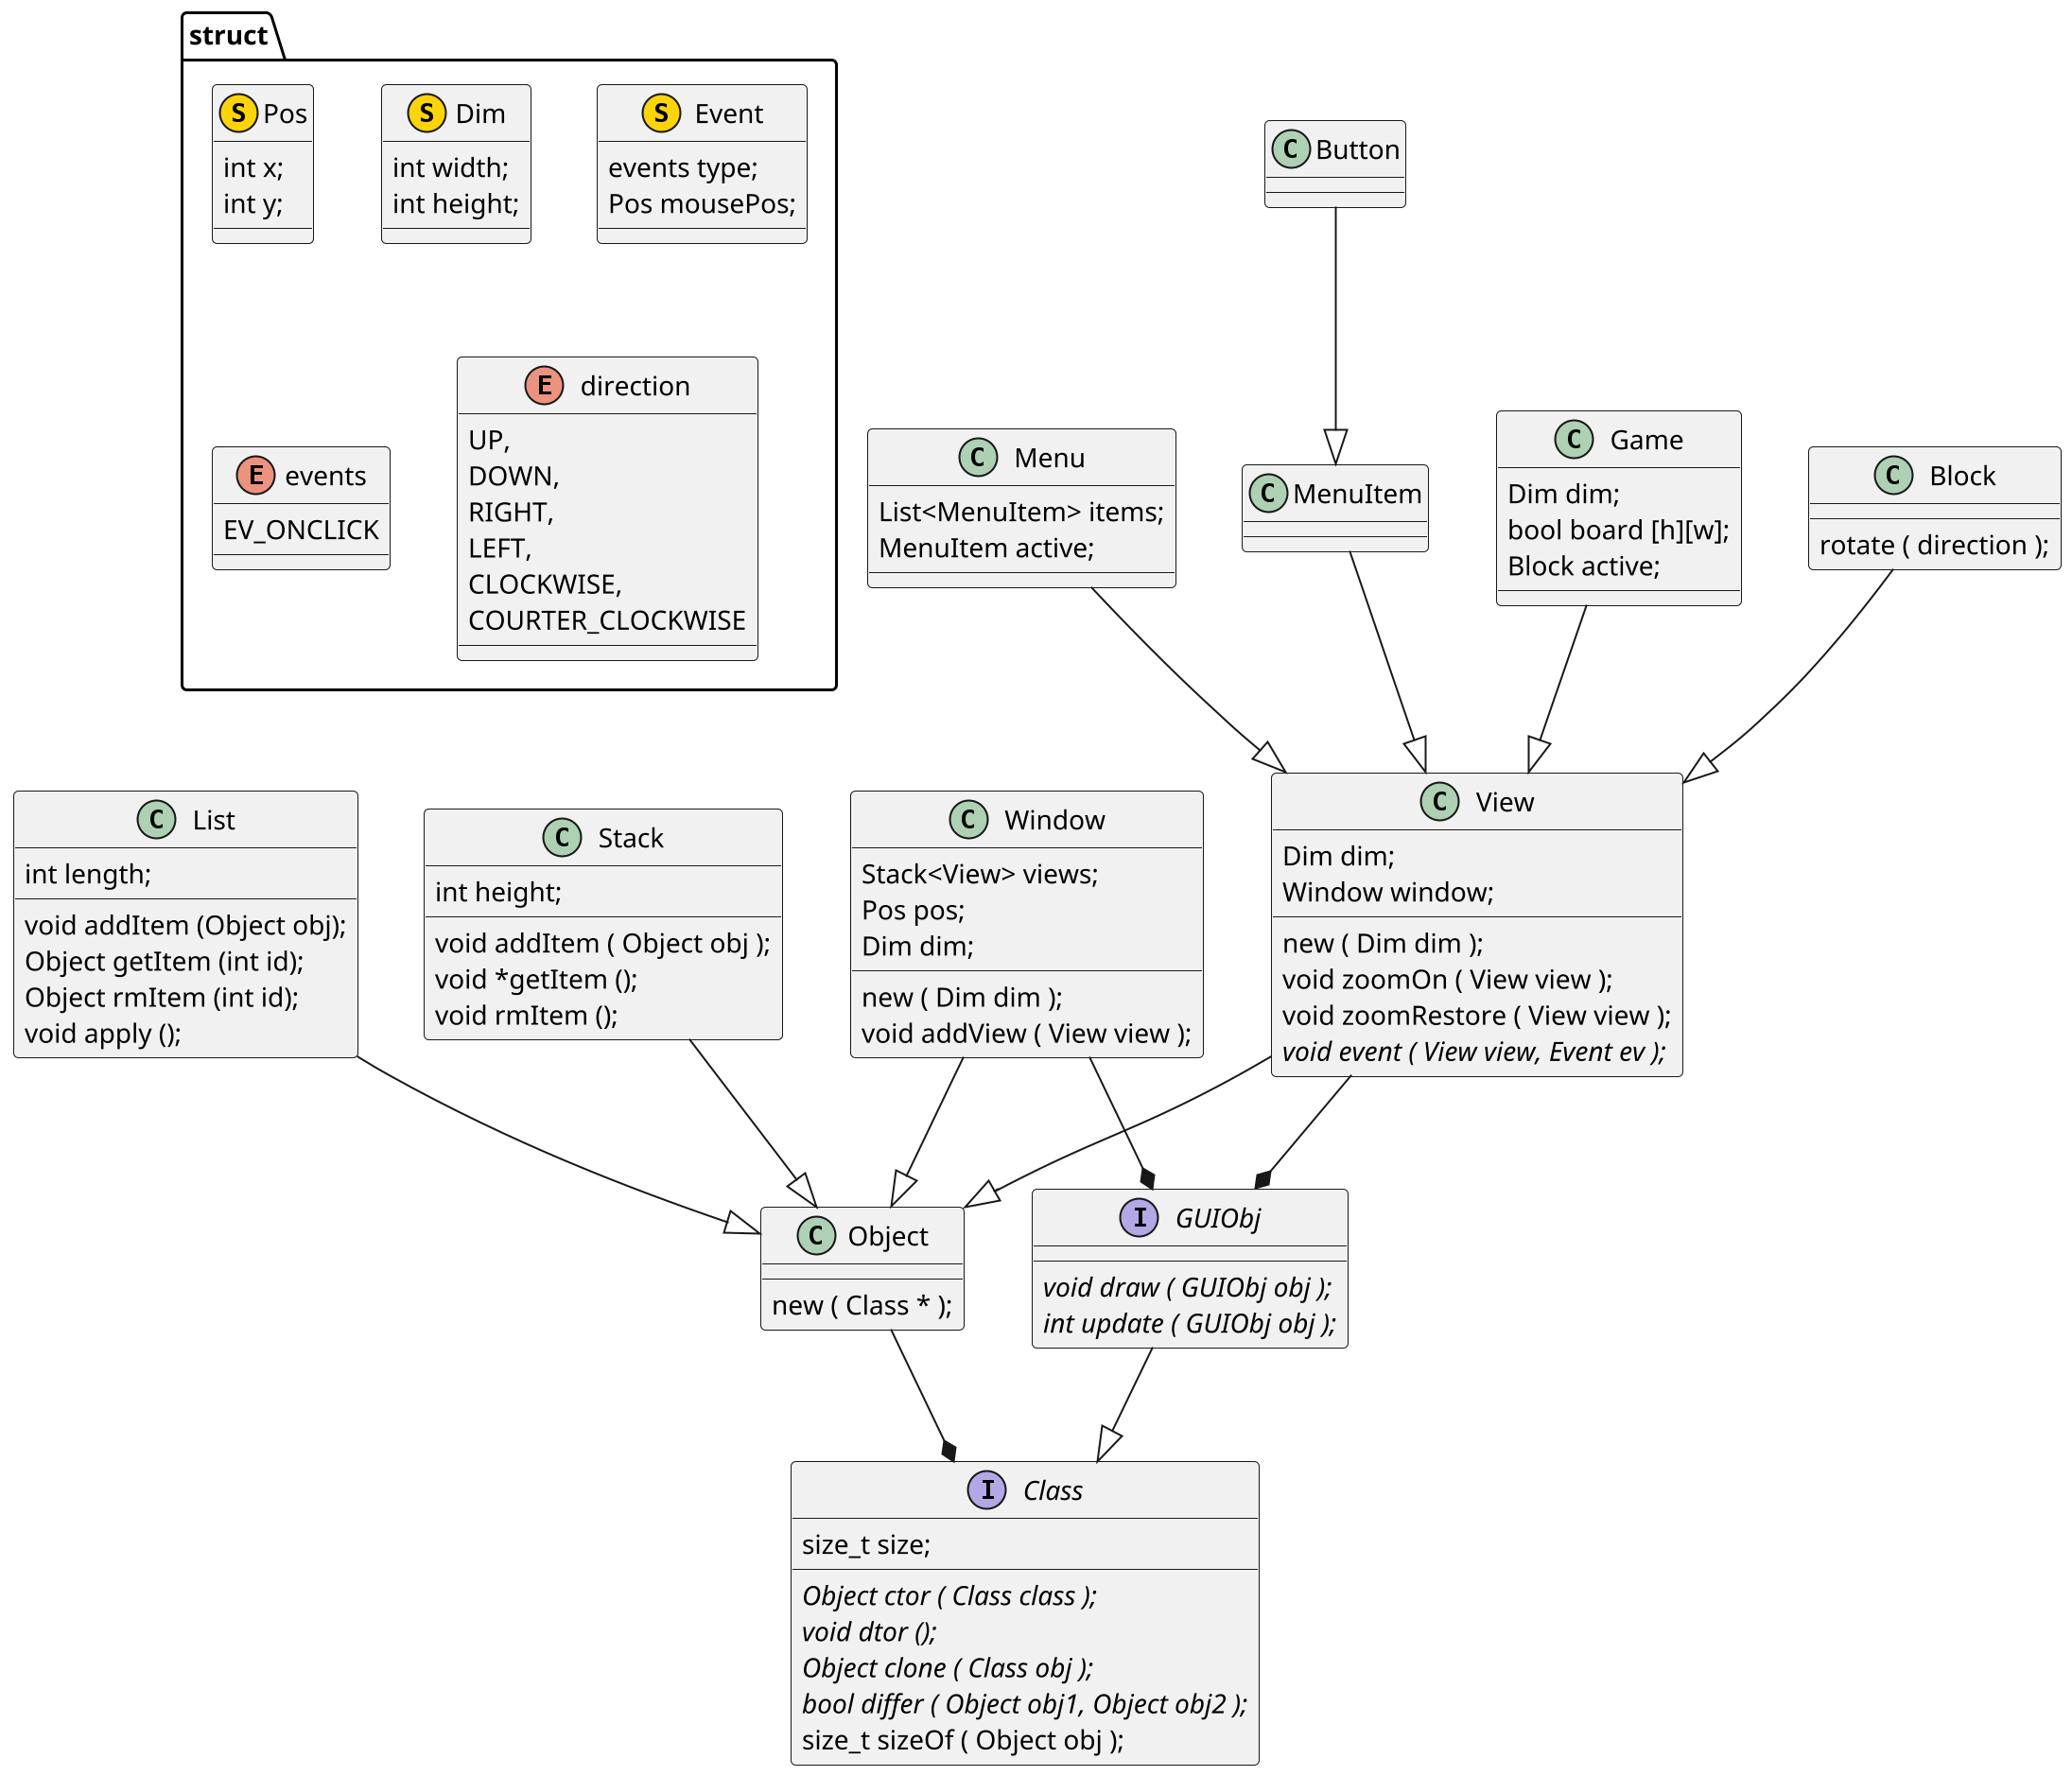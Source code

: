 @startuml
scale 2.0

'skinparam handwritten true
skinparam defaultFontName Monospace
skinparam classFontSize 18
skinparam defaultFontSize 14

package "struct" {
	class Pos <<(S,#fcd40a)>> {
		int x;
		int y;
	}
	class Dim <<(S,#fcd40a)>> {
		int width;
		int height;
	}
	class Event <<(S,#fcd40a)>> {
		events type;
		Pos mousePos;
	}
	enum events {
		EV_ONCLICK
	}
	enum direction {
		UP,
		DOWN,
		RIGHT,
		LEFT,
		CLOCKWISE,
		COURTER_CLOCKWISE
	}
}
interface Class {
	size_t size;
	{abstract} Object ctor ( Class class );
	{abstract} void dtor ();
	{abstract} Object clone ( Class obj );
	{abstract} bool differ ( Object obj1, Object obj2 );
	size_t sizeOf ( Object obj );
}

class Object {
	new ( Class * );
}
class List {
	int length;
	void addItem (Object obj);
	Object getItem (int id);
	Object rmItem (int id);
	void apply ();
}
class Stack {
	int height;
	void addItem ( Object obj );
	void *getItem ();
	void rmItem ();
}

interface GUIObj {
	{abstract} void draw ( GUIObj obj );
	{abstract} int update ( GUIObj obj );
}
class Window {
	Stack<View> views;
	Pos pos;
	Dim dim;
	new ( Dim dim );
	void addView ( View view );
}
class View {
	Dim dim;
	Window window;
	new ( Dim dim );
	void zoomOn ( View view );
	void zoomRestore ( View view );
	{abstract} void event ( View view, Event ev );
}
class Menu {
	List<MenuItem> items;
	MenuItem active;
}
class MenuItem
class Button
class Game {
	Dim dim;
	bool board [h][w];
	Block active;
}
class Block {
	rotate ( direction );
}

Object --* Class

List --|> Object
Stack --|> Object

GUIObj --|> Class

Window --* GUIObj
Window --|> Object
View --* GUIObj
View --|> Object

Menu --|> View
Game --|> View
Block --|> View
MenuItem --|> View

Button --|> MenuItem

@enduml
